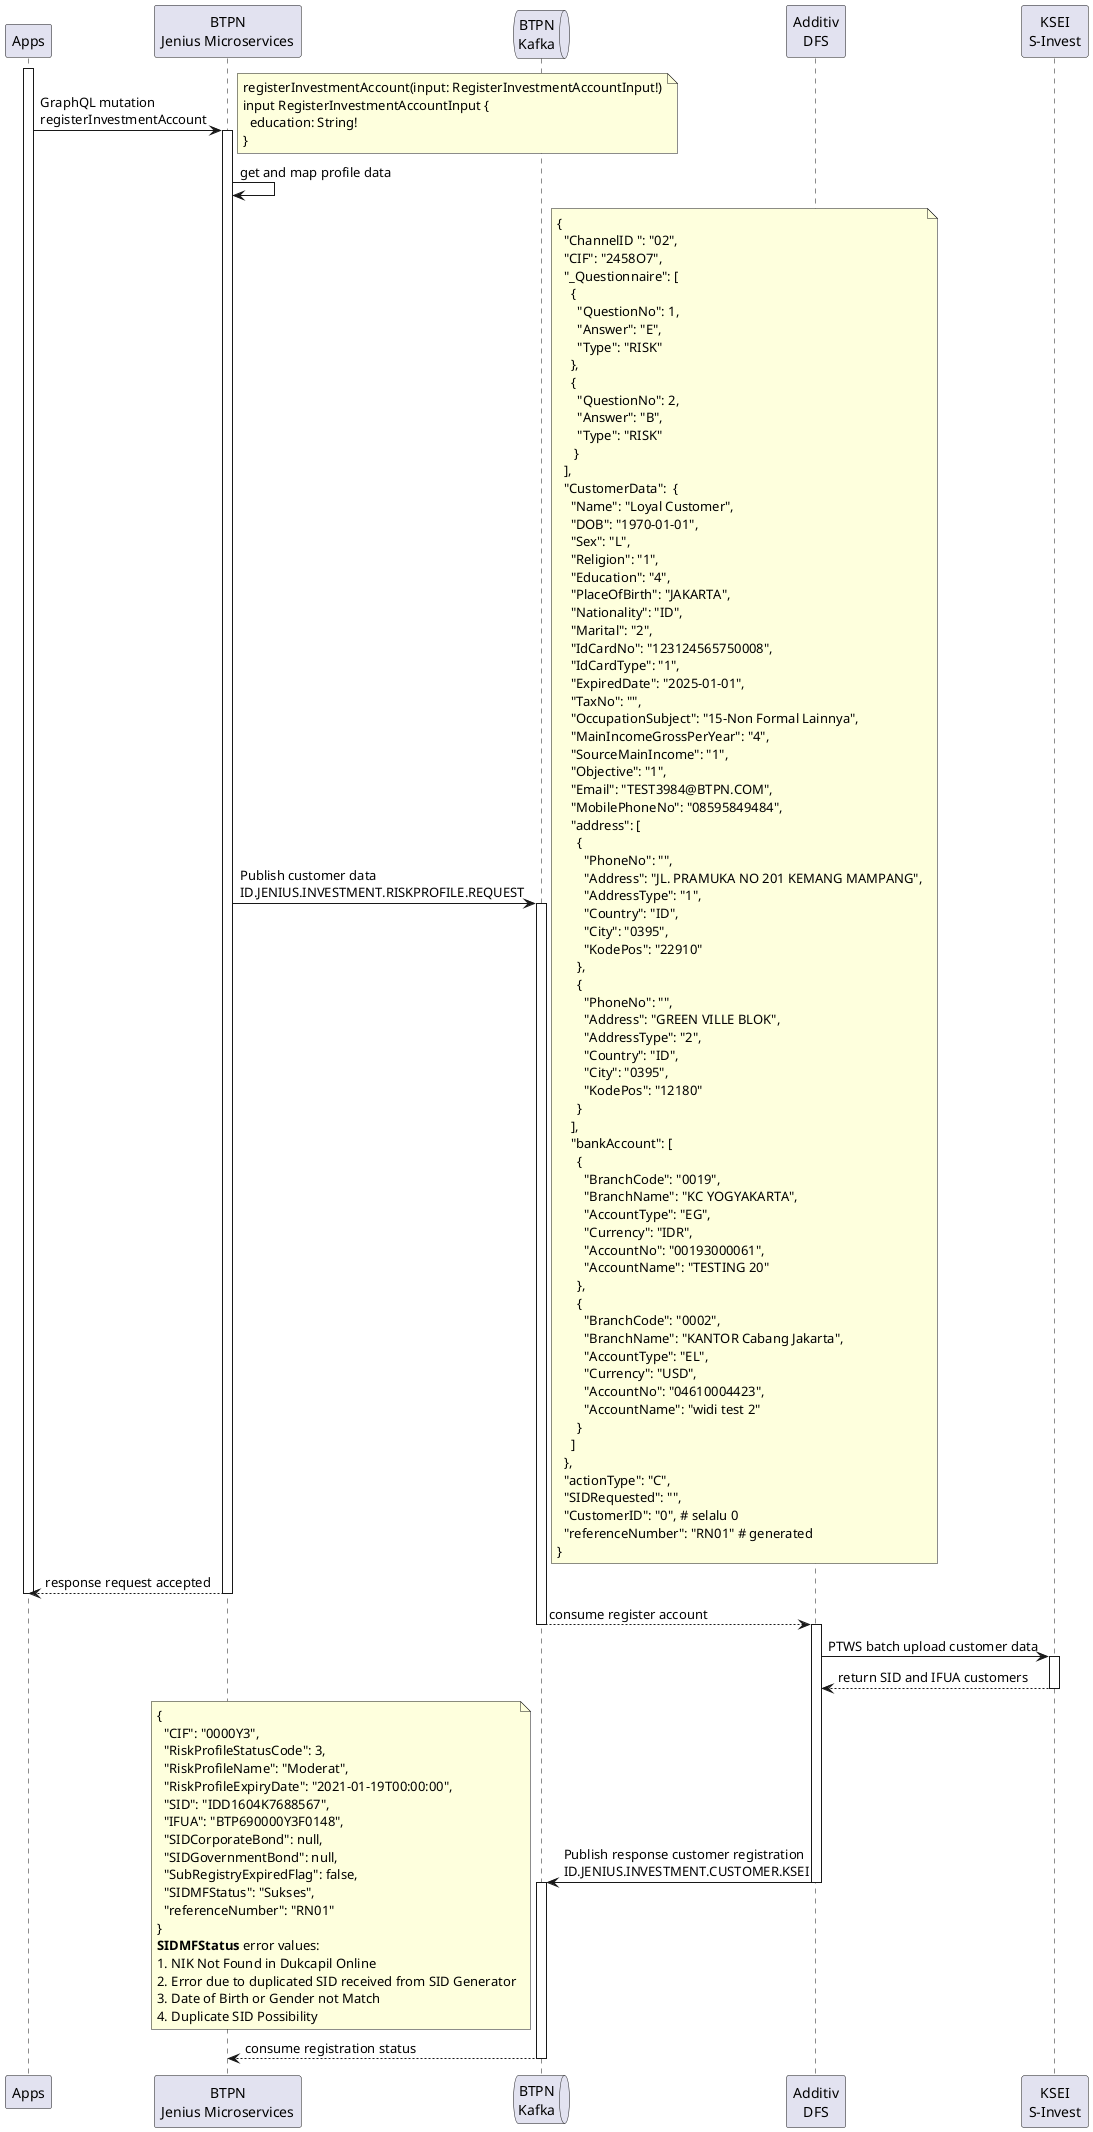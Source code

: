 @startuml open account
participant "Apps" as app
participant "BTPN\nJenius Microservices" as ms
queue "BTPN\nKafka" as kafka
participant "Additiv\nDFS" as dfs
participant "KSEI\nS-Invest" as ksei

activate app
app -> ms: GraphQL mutation\nregisterInvestmentAccount
note right
registerInvestmentAccount(input: RegisterInvestmentAccountInput!)
input RegisterInvestmentAccountInput {
  education: String!
}
end note
activate ms
ms -> ms: get and map profile data
ms -> kafka: Publish customer data\nID.JENIUS.INVESTMENT.RISKPROFILE.REQUEST
note right
{ 
  "ChannelID ": "02",
  "CIF": "2458O7",
  "_Questionnaire": [
    { 
      "QuestionNo": 1,
      "Answer": "E",
      "Type": "RISK"
    },
    {
      "QuestionNo": 2,
      "Answer": "B",
      "Type": "RISK"
     }
  ],
  "CustomerData":  { 
    "Name": "Loyal Customer",
    "DOB": "1970-01-01",
    "Sex": "L",
    "Religion": "1",
    "Education": "4",
    "PlaceOfBirth": "JAKARTA",
    "Nationality": "ID",
    "Marital": "2",
    "IdCardNo": "123124565750008",
    "IdCardType": "1",
    "ExpiredDate": "2025-01-01",
    "TaxNo": "",
    "OccupationSubject": "15-Non Formal Lainnya",
    "MainIncomeGrossPerYear": "4",
    "SourceMainIncome": "1",
    "Objective": "1",
    "Email": "TEST3984@BTPN.COM",
    "MobilePhoneNo": "08595849484",
    "address": [
      { 
        "PhoneNo": "", 
        "Address": "JL. PRAMUKA NO 201 KEMANG MAMPANG",
        "AddressType": "1",
        "Country": "ID",
        "City": "0395",
        "KodePos": "22910"
      },
      { 
        "PhoneNo": "", 
        "Address": "GREEN VILLE BLOK",
        "AddressType": "2",
        "Country": "ID",
        "City": "0395",
        "KodePos": "12180"
      }
    ],
    "bankAccount": [
      { 
        "BranchCode": "0019",
        "BranchName": "KC YOGYAKARTA",
        "AccountType": "EG",
        "Currency": "IDR",
        "AccountNo": "00193000061",
        "AccountName": "TESTING 20"
      },
      { 
        "BranchCode": "0002",
        "BranchName": "KANTOR Cabang Jakarta",
        "AccountType": "EL",
        "Currency": "USD",
        "AccountNo": "04610004423",
        "AccountName": "widi test 2"
      }
    ]
  },
  "actionType": "C", 
  "SIDRequested": "",
  "CustomerID": "0", # selalu 0
  "referenceNumber": "RN01" # generated 
}
end note
activate kafka
ms --> app: response request accepted
deactivate ms
deactivate app
kafka --> dfs: consume register account
deactivate kafka
activate dfs
dfs -> ksei: PTWS batch upload customer data
activate ksei
ksei --> dfs: return SID and IFUA customers
deactivate ksei
dfs -> kafka: Publish response customer registration\nID.JENIUS.INVESTMENT.CUSTOMER.KSEI
note left
{
  "CIF": "0000Y3",
  "RiskProfileStatusCode": 3,
  "RiskProfileName": "Moderat",
  "RiskProfileExpiryDate": "2021-01-19T00:00:00",
  "SID": "IDD1604K7688567",
  "IFUA": "BTP690000Y3F0148",
  "SIDCorporateBond": null,
  "SIDGovernmentBond": null,
  "SubRegistryExpiredFlag": false,
  "SIDMFStatus": "Sukses",
  "referenceNumber": "RN01"
}
**SIDMFStatus** error values:
1. NIK Not Found in Dukcapil Online
2. Error due to duplicated SID received from SID Generator
3. Date of Birth or Gender not Match
4. Duplicate SID Possibility
end note
deactivate dfs
activate kafka
kafka --> ms: consume registration status
deactivate kafka

@enduml